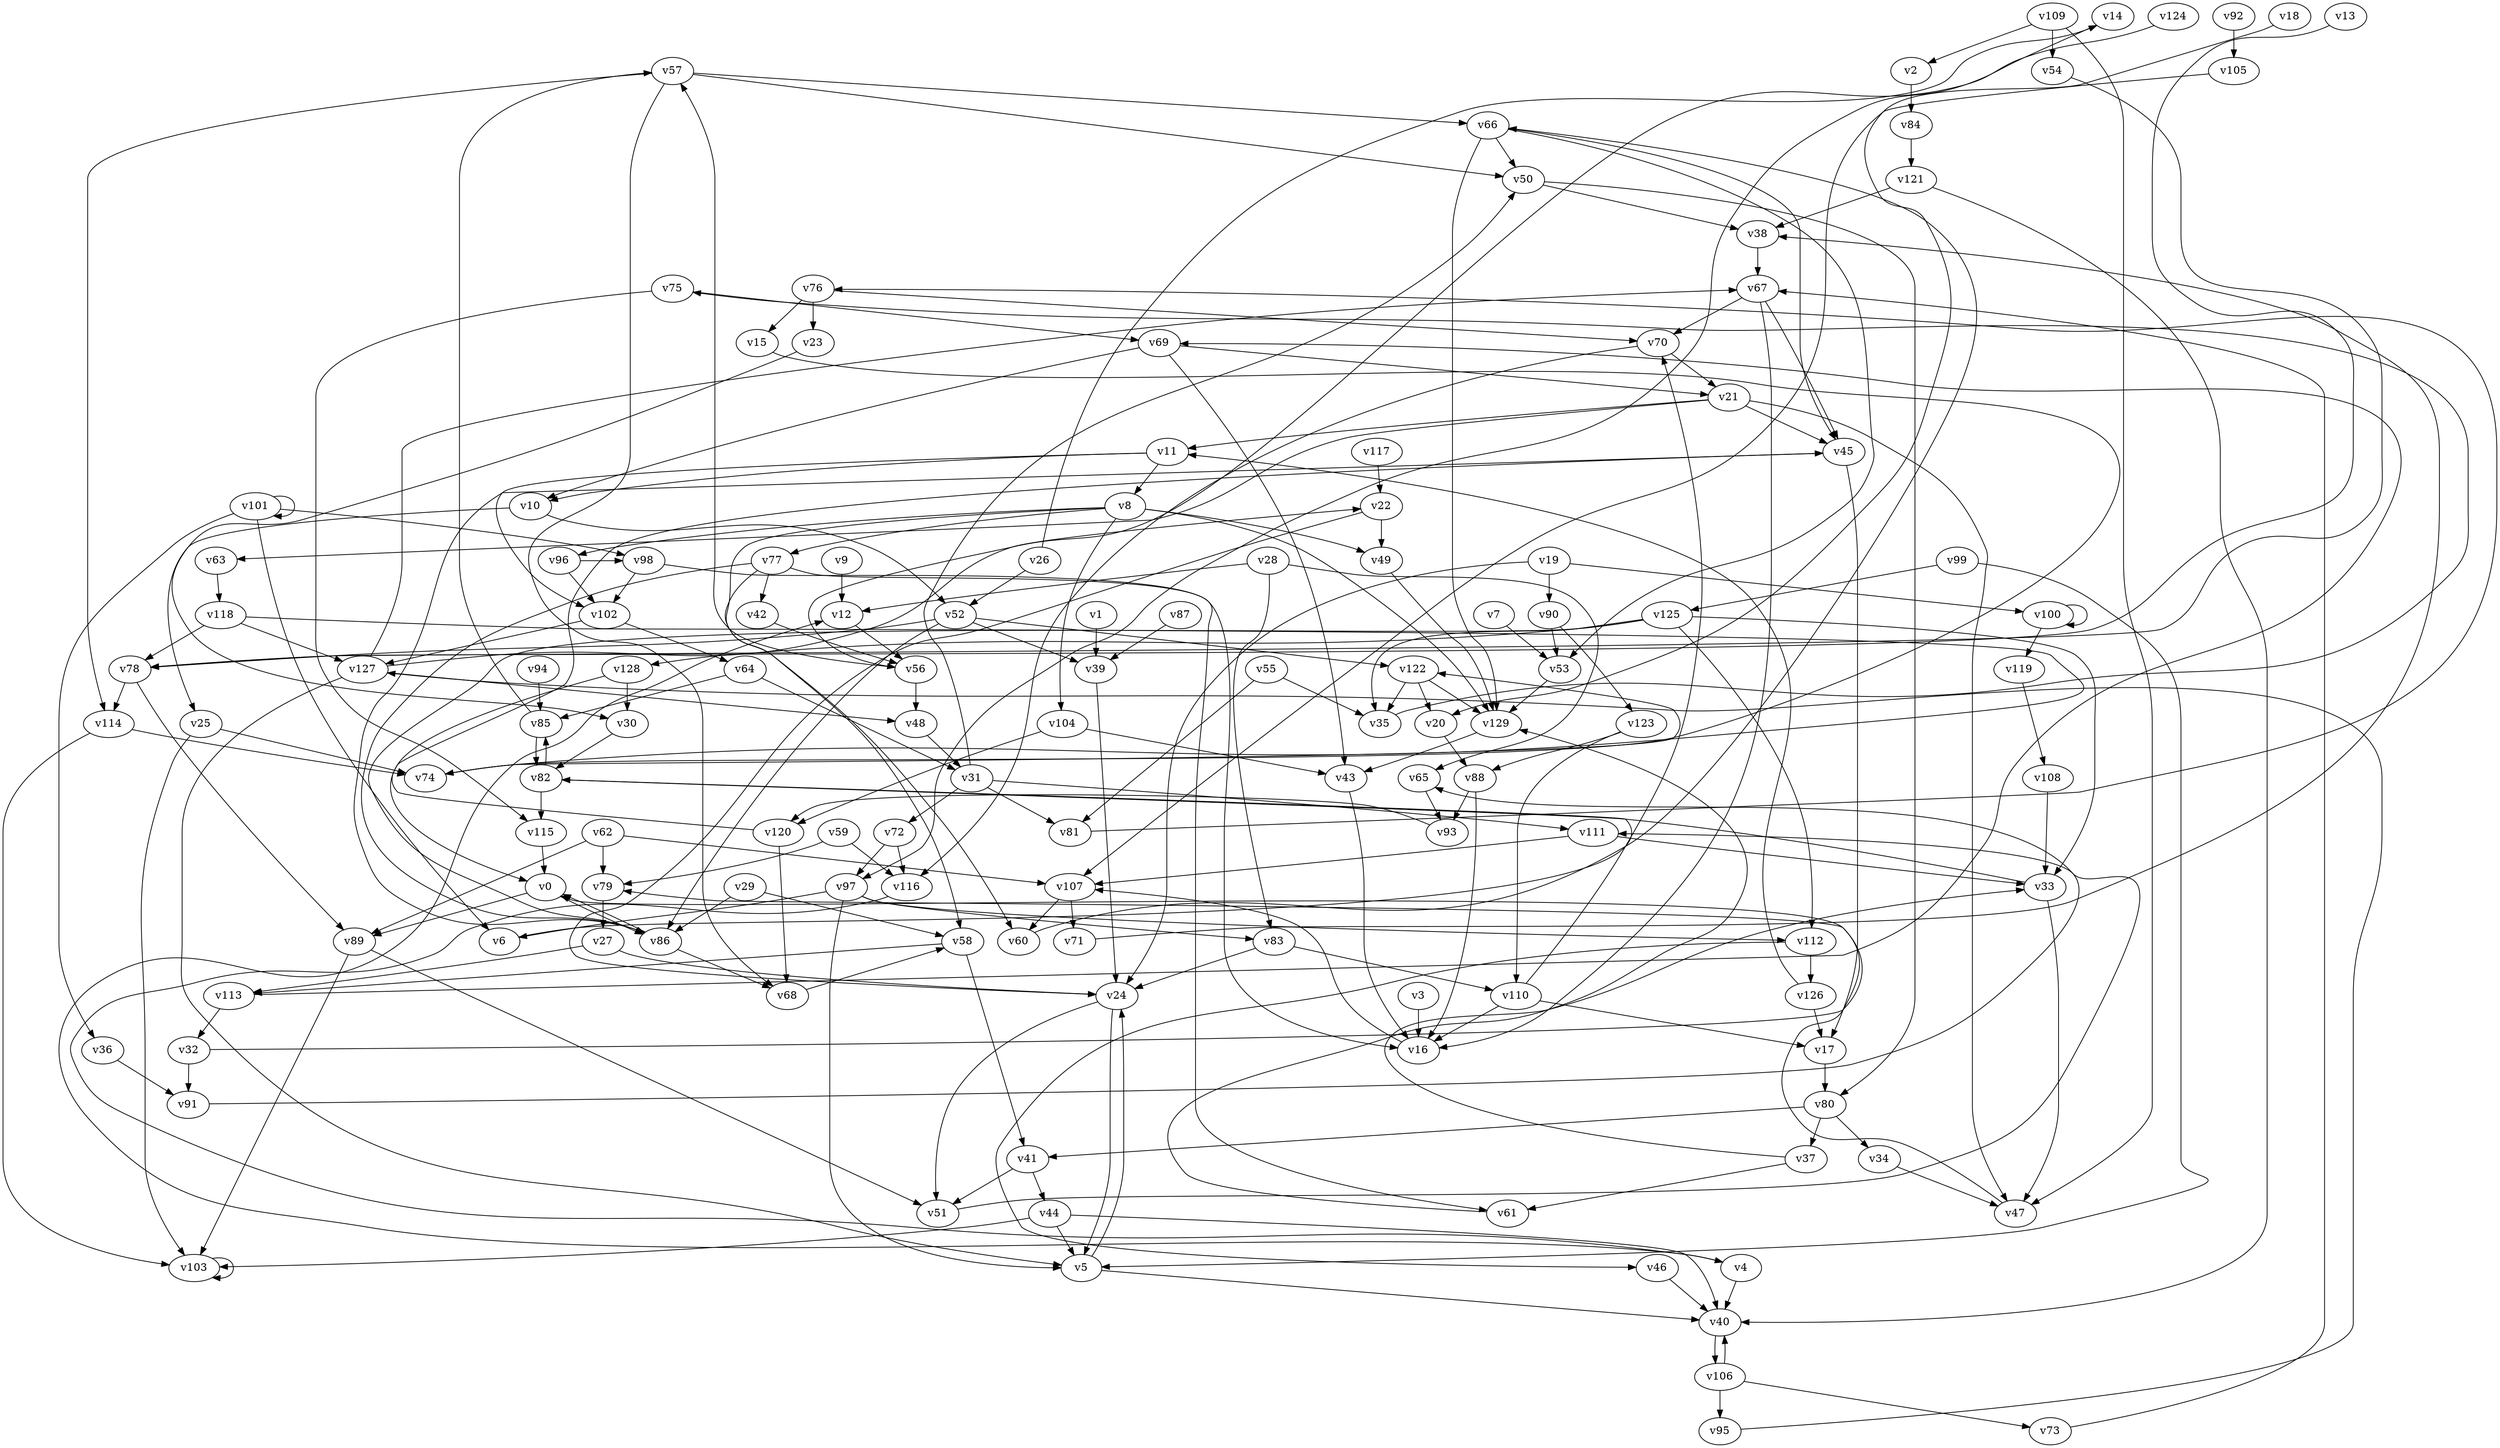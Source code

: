 // Benchmark game 188 - 130 vertices
// time_bound: 19
// targets: v65
digraph G {
    v0 [name="v0", player=0];
    v1 [name="v1", player=0];
    v2 [name="v2", player=1];
    v3 [name="v3", player=1];
    v4 [name="v4", player=0];
    v5 [name="v5", player=1];
    v6 [name="v6", player=0];
    v7 [name="v7", player=0];
    v8 [name="v8", player=0];
    v9 [name="v9", player=0];
    v10 [name="v10", player=0];
    v11 [name="v11", player=0];
    v12 [name="v12", player=0];
    v13 [name="v13", player=0];
    v14 [name="v14", player=0];
    v15 [name="v15", player=1];
    v16 [name="v16", player=1];
    v17 [name="v17", player=1];
    v18 [name="v18", player=1];
    v19 [name="v19", player=1];
    v20 [name="v20", player=0];
    v21 [name="v21", player=0];
    v22 [name="v22", player=1];
    v23 [name="v23", player=1];
    v24 [name="v24", player=1];
    v25 [name="v25", player=1];
    v26 [name="v26", player=1];
    v27 [name="v27", player=1];
    v28 [name="v28", player=1];
    v29 [name="v29", player=1];
    v30 [name="v30", player=1];
    v31 [name="v31", player=1];
    v32 [name="v32", player=1];
    v33 [name="v33", player=0];
    v34 [name="v34", player=0];
    v35 [name="v35", player=1];
    v36 [name="v36", player=0];
    v37 [name="v37", player=1];
    v38 [name="v38", player=0];
    v39 [name="v39", player=1];
    v40 [name="v40", player=1];
    v41 [name="v41", player=0];
    v42 [name="v42", player=1];
    v43 [name="v43", player=1];
    v44 [name="v44", player=1];
    v45 [name="v45", player=1];
    v46 [name="v46", player=0];
    v47 [name="v47", player=1];
    v48 [name="v48", player=0];
    v49 [name="v49", player=1];
    v50 [name="v50", player=1];
    v51 [name="v51", player=0];
    v52 [name="v52", player=1];
    v53 [name="v53", player=0];
    v54 [name="v54", player=0];
    v55 [name="v55", player=0];
    v56 [name="v56", player=1];
    v57 [name="v57", player=0];
    v58 [name="v58", player=1];
    v59 [name="v59", player=1];
    v60 [name="v60", player=1];
    v61 [name="v61", player=0];
    v62 [name="v62", player=1];
    v63 [name="v63", player=1];
    v64 [name="v64", player=0];
    v65 [name="v65", player=1, target=1];
    v66 [name="v66", player=0];
    v67 [name="v67", player=1];
    v68 [name="v68", player=1];
    v69 [name="v69", player=1];
    v70 [name="v70", player=0];
    v71 [name="v71", player=0];
    v72 [name="v72", player=1];
    v73 [name="v73", player=0];
    v74 [name="v74", player=1];
    v75 [name="v75", player=0];
    v76 [name="v76", player=1];
    v77 [name="v77", player=1];
    v78 [name="v78", player=1];
    v79 [name="v79", player=0];
    v80 [name="v80", player=1];
    v81 [name="v81", player=1];
    v82 [name="v82", player=0];
    v83 [name="v83", player=1];
    v84 [name="v84", player=0];
    v85 [name="v85", player=1];
    v86 [name="v86", player=0];
    v87 [name="v87", player=0];
    v88 [name="v88", player=1];
    v89 [name="v89", player=0];
    v90 [name="v90", player=1];
    v91 [name="v91", player=0];
    v92 [name="v92", player=0];
    v93 [name="v93", player=0];
    v94 [name="v94", player=0];
    v95 [name="v95", player=0];
    v96 [name="v96", player=1];
    v97 [name="v97", player=0];
    v98 [name="v98", player=1];
    v99 [name="v99", player=1];
    v100 [name="v100", player=1];
    v101 [name="v101", player=0];
    v102 [name="v102", player=0];
    v103 [name="v103", player=1];
    v104 [name="v104", player=0];
    v105 [name="v105", player=1];
    v106 [name="v106", player=0];
    v107 [name="v107", player=0];
    v108 [name="v108", player=0];
    v109 [name="v109", player=0];
    v110 [name="v110", player=0];
    v111 [name="v111", player=0];
    v112 [name="v112", player=0];
    v113 [name="v113", player=1];
    v114 [name="v114", player=1];
    v115 [name="v115", player=0];
    v116 [name="v116", player=0];
    v117 [name="v117", player=1];
    v118 [name="v118", player=0];
    v119 [name="v119", player=1];
    v120 [name="v120", player=0];
    v121 [name="v121", player=1];
    v122 [name="v122", player=1];
    v123 [name="v123", player=1];
    v124 [name="v124", player=0];
    v125 [name="v125", player=1];
    v126 [name="v126", player=1];
    v127 [name="v127", player=1];
    v128 [name="v128", player=0];
    v129 [name="v129", player=0];

    v0 -> v89;
    v1 -> v39;
    v2 -> v84;
    v3 -> v16;
    v4 -> v12 [constraint="t >= 2"];
    v5 -> v24 [constraint="t mod 2 == 0"];
    v6 -> v82 [constraint="t mod 3 == 2"];
    v7 -> v53;
    v8 -> v104;
    v9 -> v12;
    v10 -> v25;
    v11 -> v102 [constraint="t < 14"];
    v12 -> v56;
    v13 -> v78 [constraint="t < 10"];
    v14 -> v97 [constraint="t < 10"];
    v15 -> v74 [constraint="t mod 3 == 1"];
    v16 -> v107 [constraint="t < 9"];
    v17 -> v80;
    v18 -> v20 [constraint="t mod 3 == 2"];
    v19 -> v100;
    v20 -> v88;
    v21 -> v63 [constraint="t < 9"];
    v22 -> v24 [constraint="t < 12"];
    v23 -> v30 [constraint="t mod 3 == 1"];
    v24 -> v5;
    v25 -> v103;
    v26 -> v14 [constraint="t < 14"];
    v27 -> v113;
    v28 -> v12;
    v29 -> v86;
    v30 -> v82;
    v31 -> v81;
    v32 -> v79 [constraint="t >= 3"];
    v33 -> v82 [constraint="t >= 1"];
    v34 -> v47;
    v35 -> v75 [constraint="t >= 3"];
    v36 -> v91;
    v37 -> v33 [constraint="t < 9"];
    v38 -> v67;
    v39 -> v24;
    v40 -> v106;
    v41 -> v44;
    v42 -> v56;
    v43 -> v16;
    v44 -> v103;
    v45 -> v86 [constraint="t >= 1"];
    v46 -> v40;
    v47 -> v0 [constraint="t >= 4"];
    v48 -> v31;
    v49 -> v129;
    v50 -> v38;
    v51 -> v111 [constraint="t mod 3 == 1"];
    v52 -> v122;
    v53 -> v129;
    v54 -> v78 [constraint="t >= 1"];
    v55 -> v35;
    v56 -> v48;
    v57 -> v114;
    v58 -> v113 [constraint="t < 8"];
    v59 -> v116;
    v60 -> v66 [constraint="t >= 4"];
    v61 -> v129 [constraint="t >= 1"];
    v62 -> v79;
    v63 -> v118;
    v64 -> v85;
    v65 -> v93;
    v66 -> v53 [constraint="t >= 3"];
    v67 -> v16;
    v68 -> v58 [constraint="t < 9"];
    v69 -> v43;
    v70 -> v116;
    v71 -> v38 [constraint="t mod 5 == 2"];
    v72 -> v116;
    v73 -> v67;
    v74 -> v122 [constraint="t >= 1"];
    v75 -> v115;
    v76 -> v23;
    v77 -> v86 [constraint="t mod 2 == 0"];
    v78 -> v114;
    v79 -> v27;
    v80 -> v34;
    v81 -> v76 [constraint="t >= 5"];
    v82 -> v115;
    v83 -> v24;
    v84 -> v121;
    v85 -> v82;
    v86 -> v0;
    v87 -> v39;
    v88 -> v16 [constraint="t >= 5"];
    v89 -> v51;
    v90 -> v53;
    v91 -> v65 [constraint="t >= 5"];
    v92 -> v105;
    v93 -> v120 [constraint="t < 7"];
    v94 -> v85;
    v95 -> v127 [constraint="t mod 5 == 3"];
    v96 -> v98 [constraint="t mod 5 == 4"];
    v97 -> v6;
    v98 -> v16;
    v99 -> v5;
    v100 -> v119;
    v101 -> v101 [constraint="t >= 2"];
    v102 -> v64;
    v103 -> v103;
    v104 -> v43;
    v105 -> v107 [constraint="t < 14"];
    v106 -> v95;
    v107 -> v60;
    v108 -> v33;
    v109 -> v2;
    v110 -> v17 [constraint="t mod 2 == 1"];
    v111 -> v33;
    v112 -> v46 [constraint="t mod 2 == 0"];
    v113 -> v69 [constraint="t >= 5"];
    v114 -> v74;
    v115 -> v0;
    v116 -> v4 [constraint="t >= 3"];
    v117 -> v22;
    v118 -> v74 [constraint="t mod 5 == 1"];
    v119 -> v108;
    v120 -> v45 [constraint="t < 10"];
    v121 -> v40;
    v122 -> v129;
    v123 -> v88;
    v124 -> v56 [constraint="t >= 2"];
    v125 -> v86 [constraint="t >= 3"];
    v126 -> v17;
    v127 -> v22 [constraint="t mod 3 == 1"];
    v128 -> v0 [constraint="t mod 4 == 3"];
    v129 -> v43;
    v78 -> v89;
    v125 -> v128;
    v120 -> v68;
    v44 -> v5;
    v28 -> v65;
    v24 -> v51;
    v121 -> v38;
    v52 -> v39;
    v11 -> v10;
    v122 -> v35;
    v26 -> v52;
    v112 -> v126;
    v8 -> v49;
    v31 -> v50;
    v128 -> v30;
    v102 -> v127;
    v57 -> v66;
    v62 -> v89;
    v21 -> v11;
    v75 -> v69;
    v127 -> v67;
    v31 -> v111;
    v80 -> v41;
    v8 -> v129;
    v52 -> v86;
    v21 -> v47;
    v33 -> v47;
    v101 -> v6;
    v67 -> v70;
    v0 -> v86;
    v97 -> v5;
    v101 -> v98;
    v66 -> v45;
    v59 -> v79;
    v37 -> v61;
    v50 -> v80;
    v100 -> v100;
    v106 -> v73;
    v66 -> v50;
    v31 -> v72;
    v19 -> v24;
    v83 -> v110;
    v99 -> v125;
    v96 -> v102;
    v107 -> v71;
    v29 -> v58;
    v104 -> v120;
    v125 -> v35;
    v106 -> v40;
    v56 -> v57;
    v125 -> v33;
    v69 -> v10;
    v97 -> v83;
    v89 -> v103;
    v114 -> v103;
    v21 -> v45;
    v32 -> v91;
    v67 -> v45;
    v8 -> v60;
    v118 -> v127;
    v86 -> v68;
    v88 -> v93;
    v5 -> v40;
    v41 -> v51;
    v8 -> v96;
    v62 -> v107;
    v8 -> v77;
    v25 -> v74;
    v77 -> v42;
    v11 -> v8;
    v77 -> v58;
    v90 -> v123;
    v58 -> v41;
    v85 -> v57;
    v109 -> v54;
    v44 -> v40;
    v109 -> v47;
    v82 -> v85;
    v57 -> v68;
    v76 -> v70;
    v22 -> v49;
    v80 -> v37;
    v111 -> v107;
    v70 -> v21;
    v72 -> v97;
    v118 -> v78;
    v27 -> v24;
    v19 -> v90;
    v98 -> v102;
    v28 -> v83;
    v52 -> v78;
    v64 -> v31;
    v77 -> v61;
    v113 -> v32;
    v55 -> v81;
    v97 -> v112;
    v110 -> v70;
    v10 -> v52;
    v122 -> v20;
    v69 -> v21;
    v127 -> v5;
    v127 -> v48;
    v66 -> v129;
    v101 -> v36;
    v57 -> v50;
    v126 -> v11;
    v76 -> v15;
    v110 -> v16;
    v4 -> v40;
    v45 -> v17;
    v125 -> v112;
    v123 -> v110;
}
